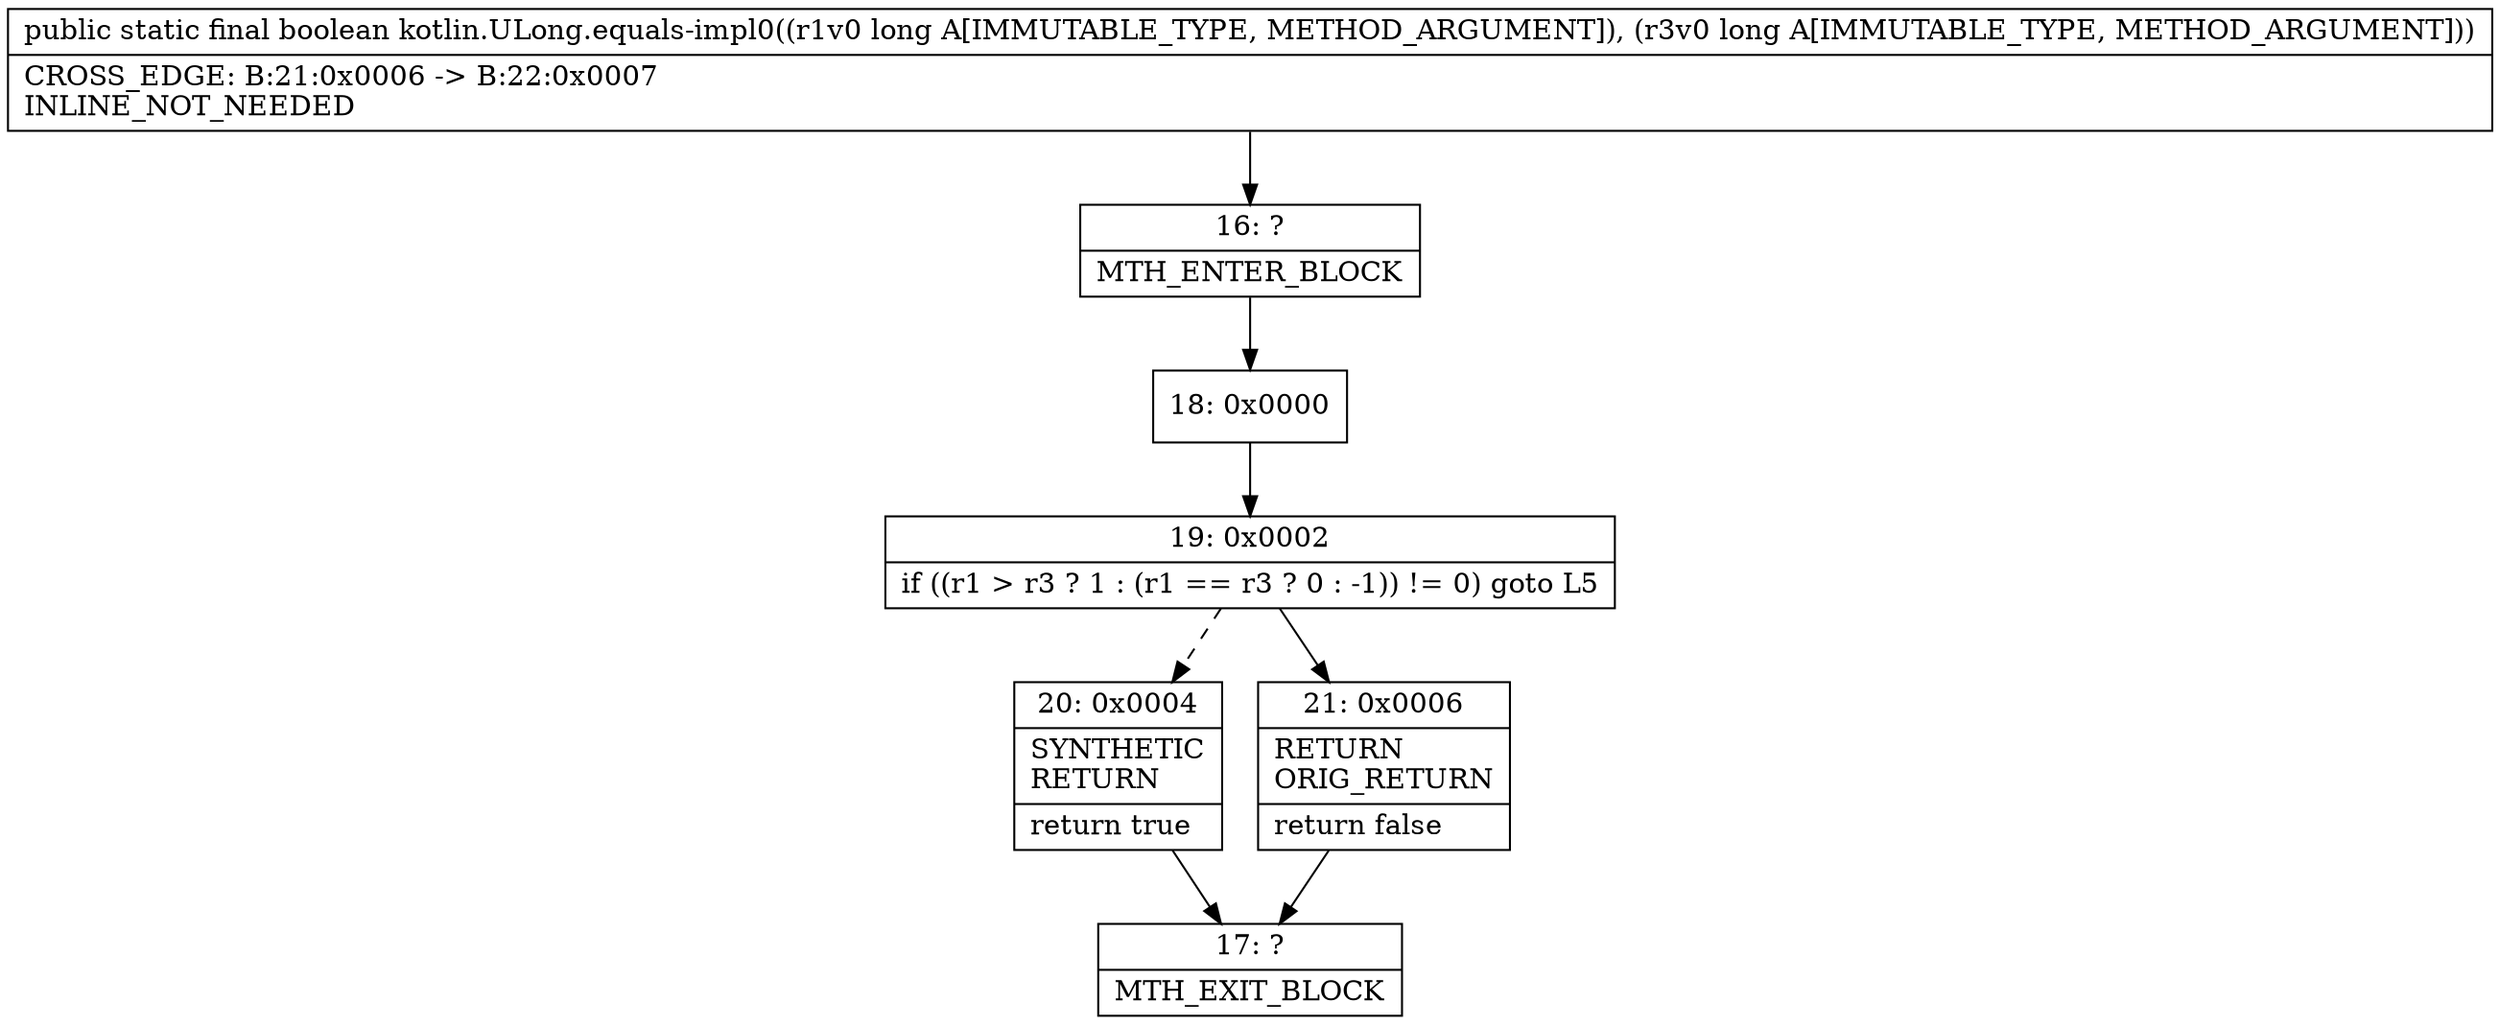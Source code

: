 digraph "CFG forkotlin.ULong.equals\-impl0(JJ)Z" {
Node_16 [shape=record,label="{16\:\ ?|MTH_ENTER_BLOCK\l}"];
Node_18 [shape=record,label="{18\:\ 0x0000}"];
Node_19 [shape=record,label="{19\:\ 0x0002|if ((r1 \> r3 ? 1 : (r1 == r3 ? 0 : \-1)) != 0) goto L5\l}"];
Node_20 [shape=record,label="{20\:\ 0x0004|SYNTHETIC\lRETURN\l|return true\l}"];
Node_17 [shape=record,label="{17\:\ ?|MTH_EXIT_BLOCK\l}"];
Node_21 [shape=record,label="{21\:\ 0x0006|RETURN\lORIG_RETURN\l|return false\l}"];
MethodNode[shape=record,label="{public static final boolean kotlin.ULong.equals\-impl0((r1v0 long A[IMMUTABLE_TYPE, METHOD_ARGUMENT]), (r3v0 long A[IMMUTABLE_TYPE, METHOD_ARGUMENT]))  | CROSS_EDGE: B:21:0x0006 \-\> B:22:0x0007\lINLINE_NOT_NEEDED\l}"];
MethodNode -> Node_16;Node_16 -> Node_18;
Node_18 -> Node_19;
Node_19 -> Node_20[style=dashed];
Node_19 -> Node_21;
Node_20 -> Node_17;
Node_21 -> Node_17;
}

